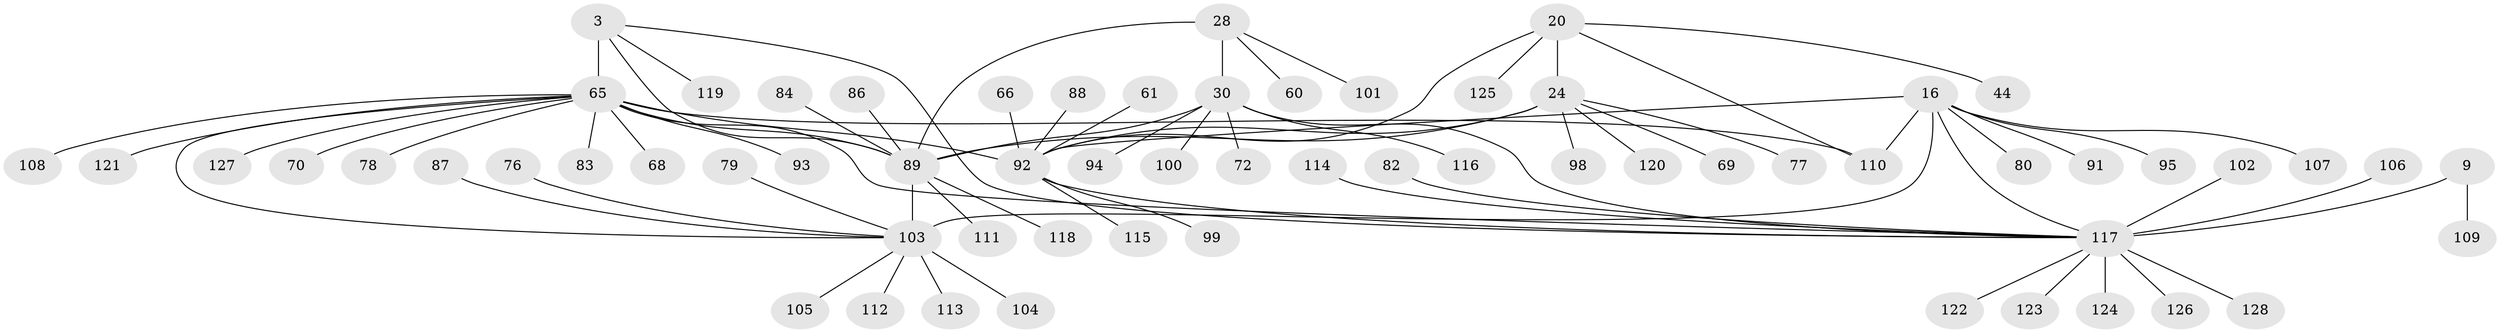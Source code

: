 // original degree distribution, {12: 0.015625, 7: 0.046875, 6: 0.0390625, 10: 0.0546875, 5: 0.0234375, 11: 0.0234375, 9: 0.0234375, 8: 0.0234375, 1: 0.609375, 4: 0.0078125, 2: 0.109375, 3: 0.0234375}
// Generated by graph-tools (version 1.1) at 2025/54/03/09/25 04:54:57]
// undirected, 64 vertices, 75 edges
graph export_dot {
graph [start="1"]
  node [color=gray90,style=filled];
  3 [super="+2"];
  9 [super="+8"];
  16 [super="+13"];
  20 [super="+19"];
  24 [super="+23"];
  28 [super="+27"];
  30 [super="+25"];
  44;
  60;
  61;
  65 [super="+62"];
  66;
  68;
  69;
  70;
  72;
  76;
  77;
  78;
  79;
  80;
  82;
  83 [super="+67"];
  84 [super="+81"];
  86;
  87;
  88;
  89 [super="+29+38+56+74"];
  91;
  92 [super="+22+40+43"];
  93;
  94;
  95;
  98 [super="+39"];
  99;
  100;
  101;
  102 [super="+96"];
  103 [super="+71"];
  104;
  105;
  106;
  107;
  108;
  109;
  110 [super="+50"];
  111 [super="+48"];
  112;
  113;
  114;
  115;
  116;
  117 [super="+97+11+12+34+35"];
  118;
  119;
  120;
  121 [super="+75"];
  122;
  123 [super="+85"];
  124;
  125;
  126;
  127;
  128;
  3 -- 119;
  3 -- 117;
  3 -- 65 [weight=8];
  3 -- 89;
  9 -- 109;
  9 -- 117 [weight=8];
  16 -- 91;
  16 -- 107;
  16 -- 80;
  16 -- 95;
  16 -- 110;
  16 -- 117 [weight=2];
  16 -- 92;
  16 -- 103 [weight=8];
  20 -- 24 [weight=4];
  20 -- 44;
  20 -- 125;
  20 -- 110;
  20 -- 92 [weight=4];
  24 -- 69;
  24 -- 120;
  24 -- 77;
  24 -- 98;
  24 -- 89;
  24 -- 92 [weight=4];
  28 -- 30 [weight=4];
  28 -- 101;
  28 -- 60;
  28 -- 89 [weight=4];
  30 -- 72;
  30 -- 94;
  30 -- 100;
  30 -- 116;
  30 -- 89 [weight=4];
  30 -- 117;
  61 -- 92;
  65 -- 89 [weight=2];
  65 -- 68;
  65 -- 70;
  65 -- 108;
  65 -- 78;
  65 -- 110;
  65 -- 83;
  65 -- 117 [weight=2];
  65 -- 121;
  65 -- 92;
  65 -- 93;
  65 -- 127;
  65 -- 103;
  66 -- 92;
  76 -- 103;
  79 -- 103;
  82 -- 117;
  84 -- 89;
  86 -- 89;
  87 -- 103;
  88 -- 92;
  89 -- 111;
  89 -- 118;
  89 -- 103;
  92 -- 117 [weight=2];
  92 -- 99;
  92 -- 115;
  102 -- 117;
  103 -- 104;
  103 -- 105;
  103 -- 112;
  103 -- 113;
  106 -- 117;
  114 -- 117;
  117 -- 122;
  117 -- 124;
  117 -- 123;
  117 -- 128;
  117 -- 126;
}
